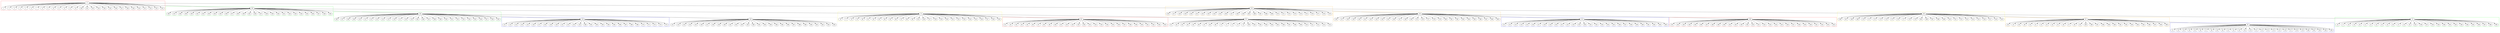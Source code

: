 strict digraph  {
	node [label="\N"];
	subgraph cluster_13 {
		graph [color=green];
		195 -> 196;
		195 -> 197;
		195 -> 198;
		195 -> 199;
		195 -> 200;
		195 -> 201;
		195 -> 202;
		195 -> 203;
		195 -> 204;
		195 -> 205;
		195 -> 206;
		195 -> 207;
		195 -> 208;
		195 -> 209;
		195 -> 435;
		195 -> 436;
		195 -> 437;
		195 -> 438;
		195 -> 439;
		195 -> 440;
		195 -> 441;
		195 -> 442;
		195 -> 443;
		195 -> 444;
		195 -> 445;
		195 -> 446;
		195 -> 447;
		195 -> 448;
		195 -> 449;
	}
	subgraph cluster_7 {
		graph [color=green];
		105 -> 106;
		105 -> 107;
		105 -> 108;
		105 -> 109;
		105 -> 110;
		105 -> 111;
		105 -> 112;
		105 -> 113;
		105 -> 114;
		105 -> 115;
		105 -> 116;
		105 -> 117;
		105 -> 118;
		105 -> 119;
		105 -> 345;
		105 -> 346;
		105 -> 347;
		105 -> 348;
		105 -> 349;
		105 -> 350;
		105 -> 351;
		105 -> 352;
		105 -> 353;
		105 -> 354;
		105 -> 355;
		105 -> 356;
		105 -> 357;
		105 -> 358;
		105 -> 359;
	}
	subgraph cluster_14 {
		graph [color=blue];
		210 -> 211;
		210 -> 212;
		210 -> 213;
		210 -> 214;
		210 -> 215;
		210 -> 216;
		210 -> 217;
		210 -> 218;
		210 -> 219;
		210 -> 220;
		210 -> 221;
		210 -> 222;
		210 -> 223;
		210 -> 224;
		210 -> 450;
		210 -> 451;
		210 -> 452;
		210 -> 453;
		210 -> 454;
		210 -> 455;
		210 -> 456;
		210 -> 457;
		210 -> 458;
		210 -> 459;
		210 -> 460;
		210 -> 461;
		210 -> 462;
		210 -> 463;
		210 -> 464;
	}
	subgraph cluster_8 {
		graph [color=blue];
		120 -> 121;
		120 -> 122;
		120 -> 123;
		120 -> 124;
		120 -> 125;
		120 -> 126;
		120 -> 127;
		120 -> 128;
		120 -> 129;
		120 -> 130;
		120 -> 131;
		120 -> 132;
		120 -> 133;
		120 -> 134;
		120 -> 360;
		120 -> 361;
		120 -> 362;
		120 -> 363;
		120 -> 364;
		120 -> 365;
		120 -> 366;
		120 -> 367;
		120 -> 368;
		120 -> 369;
		120 -> 370;
		120 -> 371;
		120 -> 372;
		120 -> 373;
		120 -> 374;
	}
	subgraph cluster_9 {
		graph [color=orange];
		135 -> 136;
		135 -> 137;
		135 -> 138;
		135 -> 139;
		135 -> 140;
		135 -> 141;
		135 -> 142;
		135 -> 143;
		135 -> 144;
		135 -> 145;
		135 -> 146;
		135 -> 147;
		135 -> 148;
		135 -> 149;
		135 -> 375;
		135 -> 376;
		135 -> 377;
		135 -> 378;
		135 -> 379;
		135 -> 380;
		135 -> 381;
		135 -> 382;
		135 -> 383;
		135 -> 384;
		135 -> 385;
		135 -> 386;
		135 -> 387;
		135 -> 388;
		135 -> 389;
	}
	subgraph cluster_15 {
		graph [color=orange];
		225 -> 226;
		225 -> 227;
		225 -> 228;
		225 -> 229;
		225 -> 230;
		225 -> 231;
		225 -> 232;
		225 -> 233;
		225 -> 234;
		225 -> 235;
		225 -> 236;
		225 -> 237;
		225 -> 238;
		225 -> 239;
		225 -> 465;
		225 -> 466;
		225 -> 467;
		225 -> 468;
		225 -> 469;
		225 -> 470;
		225 -> 471;
		225 -> 472;
		225 -> 473;
		225 -> 474;
		225 -> 475;
		225 -> 476;
		225 -> 477;
		225 -> 478;
		225 -> 479;
	}
	subgraph cluster_12 {
		graph [color=red];
		180 -> 181;
		180 -> 182;
		180 -> 183;
		180 -> 184;
		180 -> 185;
		180 -> 186;
		180 -> 187;
		180 -> 188;
		180 -> 189;
		180 -> 190;
		180 -> 191;
		180 -> 192;
		180 -> 193;
		180 -> 194;
		180 -> 420;
		180 -> 421;
		180 -> 422;
		180 -> 423;
		180 -> 424;
		180 -> 425;
		180 -> 426;
		180 -> 427;
		180 -> 428;
		180 -> 429;
		180 -> 430;
		180 -> 431;
		180 -> 432;
		180 -> 433;
		180 -> 434;
	}
	subgraph cluster_11 {
		graph [color=yellow];
		165 -> 166;
		165 -> 167;
		165 -> 168;
		165 -> 169;
		165 -> 170;
		165 -> 171;
		165 -> 172;
		165 -> 173;
		165 -> 174;
		165 -> 175;
		165 -> 176;
		165 -> 177;
		165 -> 178;
		165 -> 179;
		165 -> 405;
		165 -> 406;
		165 -> 407;
		165 -> 408;
		165 -> 409;
		165 -> 410;
		165 -> 411;
		165 -> 412;
		165 -> 413;
		165 -> 414;
		165 -> 415;
		165 -> 416;
		165 -> 417;
		165 -> 418;
		165 -> 419;
	}
	subgraph cluster_10 {
		graph [color=grey];
		150 -> 151;
		150 -> 152;
		150 -> 153;
		150 -> 154;
		150 -> 155;
		150 -> 156;
		150 -> 157;
		150 -> 158;
		150 -> 159;
		150 -> 160;
		150 -> 161;
		150 -> 162;
		150 -> 163;
		150 -> 164;
		150 -> 390;
		150 -> 391;
		150 -> 392;
		150 -> 393;
		150 -> 394;
		150 -> 395;
		150 -> 396;
		150 -> 397;
		150 -> 398;
		150 -> 399;
		150 -> 400;
		150 -> 401;
		150 -> 402;
		150 -> 403;
		150 -> 404;
	}
	subgraph cluster_6 {
		graph [color=red];
		90 -> 91;
		90 -> 92;
		90 -> 93;
		90 -> 94;
		90 -> 95;
		90 -> 96;
		90 -> 97;
		90 -> 98;
		90 -> 99;
		90 -> 100;
		90 -> 101;
		90 -> 102;
		90 -> 103;
		90 -> 104;
		90 -> 330;
		90 -> 331;
		90 -> 332;
		90 -> 333;
		90 -> 334;
		90 -> 335;
		90 -> 336;
		90 -> 337;
		90 -> 338;
		90 -> 339;
		90 -> 340;
		90 -> 341;
		90 -> 342;
		90 -> 343;
		90 -> 344;
	}
	subgraph cluster_5 {
		graph [color=yellow];
		75 -> 76;
		75 -> 77;
		75 -> 78;
		75 -> 79;
		75 -> 80;
		75 -> 81;
		75 -> 82;
		75 -> 83;
		75 -> 84;
		75 -> 85;
		75 -> 86;
		75 -> 87;
		75 -> 88;
		75 -> 89;
		75 -> 315;
		75 -> 316;
		75 -> 317;
		75 -> 318;
		75 -> 319;
		75 -> 320;
		75 -> 321;
		75 -> 322;
		75 -> 323;
		75 -> 324;
		75 -> 325;
		75 -> 326;
		75 -> 327;
		75 -> 328;
		75 -> 329;
	}
	subgraph cluster_2 {
		graph [color=blue];
		30 -> 31;
		30 -> 32;
		30 -> 33;
		30 -> 34;
		30 -> 35;
		30 -> 36;
		30 -> 37;
		30 -> 38;
		30 -> 39;
		30 -> 40;
		30 -> 41;
		30 -> 42;
		30 -> 43;
		30 -> 44;
		30 -> 270;
		30 -> 271;
		30 -> 272;
		30 -> 273;
		30 -> 274;
		30 -> 275;
		30 -> 276;
		30 -> 277;
		30 -> 278;
		30 -> 279;
		30 -> 280;
		30 -> 281;
		30 -> 282;
		30 -> 283;
		30 -> 284;
	}
	subgraph cluster_3 {
		graph [color=orange];
		45 -> 46;
		45 -> 47;
		45 -> 48;
		45 -> 49;
		45 -> 50;
		45 -> 51;
		45 -> 52;
		45 -> 53;
		45 -> 54;
		45 -> 55;
		45 -> 56;
		45 -> 57;
		45 -> 58;
		45 -> 59;
		45 -> 285;
		45 -> 286;
		45 -> 287;
		45 -> 288;
		45 -> 289;
		45 -> 290;
		45 -> 291;
		45 -> 292;
		45 -> 293;
		45 -> 294;
		45 -> 295;
		45 -> 296;
		45 -> 297;
		45 -> 298;
		45 -> 299;
	}
	subgraph cluster_4 {
		graph [color=grey];
		60 -> 61;
		60 -> 62;
		60 -> 63;
		60 -> 64;
		60 -> 65;
		60 -> 66;
		60 -> 67;
		60 -> 68;
		60 -> 69;
		60 -> 70;
		60 -> 71;
		60 -> 72;
		60 -> 73;
		60 -> 74;
		60 -> 300;
		60 -> 301;
		60 -> 302;
		60 -> 303;
		60 -> 304;
		60 -> 305;
		60 -> 306;
		60 -> 307;
		60 -> 308;
		60 -> 309;
		60 -> 310;
		60 -> 311;
		60 -> 312;
		60 -> 313;
		60 -> 314;
	}
	subgraph cluster_0 {
		graph [color=red];
		0 -> 1;
		0 -> 2;
		0 -> 3;
		0 -> 4;
		0 -> 5;
		0 -> 6;
		0 -> 7;
		0 -> 8;
		0 -> 9;
		0 -> 10;
		0 -> 11;
		0 -> 12;
		0 -> 13;
		0 -> 14;
		0 -> 240;
		0 -> 241;
		0 -> 242;
		0 -> 243;
		0 -> 244;
		0 -> 245;
		0 -> 246;
		0 -> 247;
		0 -> 248;
		0 -> 249;
		0 -> 250;
		0 -> 251;
		0 -> 252;
		0 -> 253;
		0 -> 254;
	}
	subgraph cluster_1 {
		graph [color=green];
		15 -> 16;
		15 -> 17;
		15 -> 18;
		15 -> 19;
		15 -> 20;
		15 -> 21;
		15 -> 22;
		15 -> 23;
		15 -> 24;
		15 -> 25;
		15 -> 26;
		15 -> 27;
		15 -> 28;
		15 -> 29;
		15 -> 255;
		15 -> 256;
		15 -> 257;
		15 -> 258;
		15 -> 259;
		15 -> 260;
		15 -> 261;
		15 -> 262;
		15 -> 263;
		15 -> 264;
		15 -> 265;
		15 -> 266;
		15 -> 267;
		15 -> 268;
		15 -> 269;
	}
	0 -> 195;
	0 -> 225;
	45 -> 30;
	75 -> 60;
	75 -> 90;
	105 -> 120;
	105 -> 150;
	135 -> 180;
	135 -> 210;
	165 -> 15;
	165 -> 45;
	195 -> 75;
	195 -> 105;
	225 -> 135;
	225 -> 165;
}
